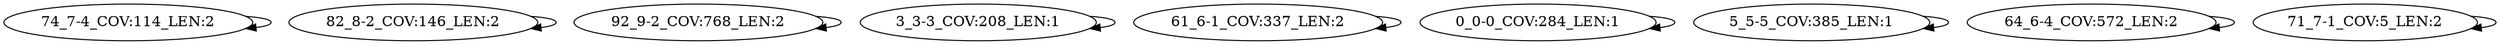 digraph G {
    "74_7-4_COV:114_LEN:2" -> "74_7-4_COV:114_LEN:2";
    "82_8-2_COV:146_LEN:2" -> "82_8-2_COV:146_LEN:2";
    "92_9-2_COV:768_LEN:2" -> "92_9-2_COV:768_LEN:2";
    "3_3-3_COV:208_LEN:1" -> "3_3-3_COV:208_LEN:1";
    "61_6-1_COV:337_LEN:2" -> "61_6-1_COV:337_LEN:2";
    "0_0-0_COV:284_LEN:1" -> "0_0-0_COV:284_LEN:1";
    "5_5-5_COV:385_LEN:1" -> "5_5-5_COV:385_LEN:1";
    "64_6-4_COV:572_LEN:2" -> "64_6-4_COV:572_LEN:2";
    "71_7-1_COV:5_LEN:2" -> "71_7-1_COV:5_LEN:2";
}
